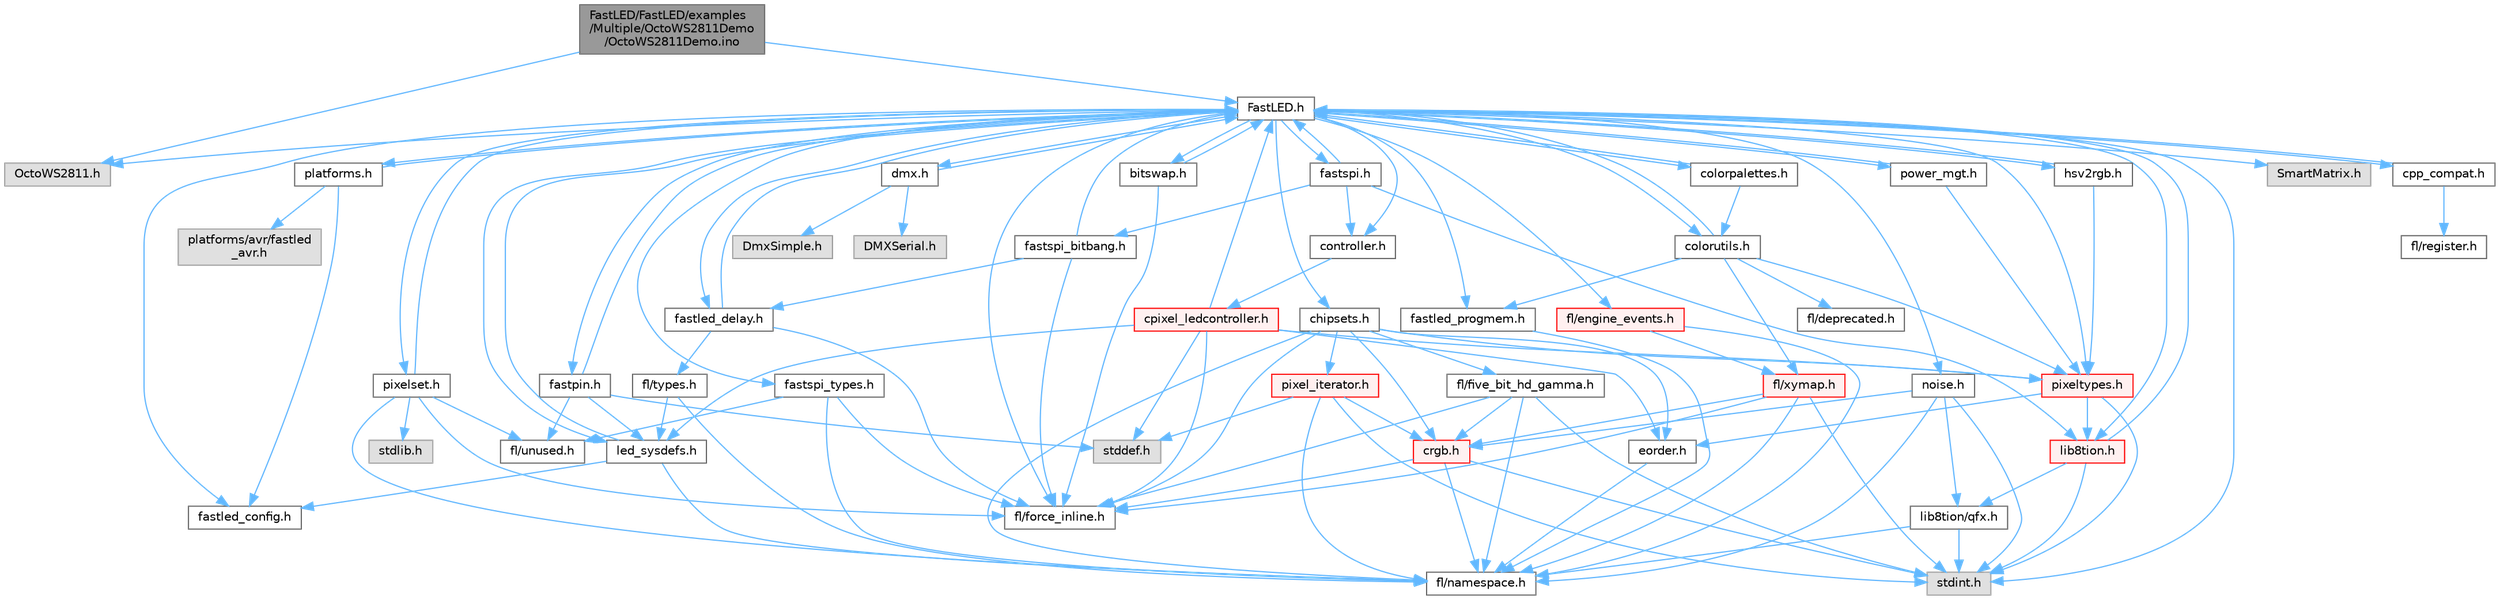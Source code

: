 digraph "FastLED/FastLED/examples/Multiple/OctoWS2811Demo/OctoWS2811Demo.ino"
{
 // LATEX_PDF_SIZE
  bgcolor="transparent";
  edge [fontname=Helvetica,fontsize=10,labelfontname=Helvetica,labelfontsize=10];
  node [fontname=Helvetica,fontsize=10,shape=box,height=0.2,width=0.4];
  Node1 [id="Node000001",label="FastLED/FastLED/examples\l/Multiple/OctoWS2811Demo\l/OctoWS2811Demo.ino",height=0.2,width=0.4,color="gray40", fillcolor="grey60", style="filled", fontcolor="black",tooltip="Demonstrates how to use OctoWS2811 output."];
  Node1 -> Node2 [id="edge1_Node000001_Node000002",color="steelblue1",style="solid",tooltip=" "];
  Node2 [id="Node000002",label="OctoWS2811.h",height=0.2,width=0.4,color="grey60", fillcolor="#E0E0E0", style="filled",tooltip=" "];
  Node1 -> Node3 [id="edge2_Node000001_Node000003",color="steelblue1",style="solid",tooltip=" "];
  Node3 [id="Node000003",label="FastLED.h",height=0.2,width=0.4,color="grey40", fillcolor="white", style="filled",URL="$db/d97/_fast_l_e_d_8h.html",tooltip="central include file for FastLED, defines the CFastLED class/object"];
  Node3 -> Node4 [id="edge3_Node000003_Node000004",color="steelblue1",style="solid",tooltip=" "];
  Node4 [id="Node000004",label="stdint.h",height=0.2,width=0.4,color="grey60", fillcolor="#E0E0E0", style="filled",tooltip=" "];
  Node3 -> Node5 [id="edge4_Node000003_Node000005",color="steelblue1",style="solid",tooltip=" "];
  Node5 [id="Node000005",label="SmartMatrix.h",height=0.2,width=0.4,color="grey60", fillcolor="#E0E0E0", style="filled",tooltip=" "];
  Node3 -> Node2 [id="edge5_Node000003_Node000002",color="steelblue1",style="solid",tooltip=" "];
  Node3 -> Node6 [id="edge6_Node000003_Node000006",color="steelblue1",style="solid",tooltip=" "];
  Node6 [id="Node000006",label="fl/force_inline.h",height=0.2,width=0.4,color="grey40", fillcolor="white", style="filled",URL="$d8/d2d/fl_2force__inline_8h.html",tooltip=" "];
  Node3 -> Node7 [id="edge7_Node000003_Node000007",color="steelblue1",style="solid",tooltip=" "];
  Node7 [id="Node000007",label="cpp_compat.h",height=0.2,width=0.4,color="grey40", fillcolor="white", style="filled",URL="$d9/d13/cpp__compat_8h.html",tooltip="Compatibility functions based on C++ version."];
  Node7 -> Node3 [id="edge8_Node000007_Node000003",color="steelblue1",style="solid",tooltip=" "];
  Node7 -> Node8 [id="edge9_Node000007_Node000008",color="steelblue1",style="solid",tooltip=" "];
  Node8 [id="Node000008",label="fl/register.h",height=0.2,width=0.4,color="grey40", fillcolor="white", style="filled",URL="$d8/dc1/fl_2register_8h.html",tooltip=" "];
  Node3 -> Node9 [id="edge10_Node000003_Node000009",color="steelblue1",style="solid",tooltip=" "];
  Node9 [id="Node000009",label="fastled_config.h",height=0.2,width=0.4,color="grey40", fillcolor="white", style="filled",URL="$d5/d11/fastled__config_8h.html",tooltip="Contains definitions that can be used to configure FastLED at compile time."];
  Node3 -> Node10 [id="edge11_Node000003_Node000010",color="steelblue1",style="solid",tooltip=" "];
  Node10 [id="Node000010",label="led_sysdefs.h",height=0.2,width=0.4,color="grey40", fillcolor="white", style="filled",URL="$d9/d3e/led__sysdefs_8h.html",tooltip="Determines which platform system definitions to include."];
  Node10 -> Node3 [id="edge12_Node000010_Node000003",color="steelblue1",style="solid",tooltip=" "];
  Node10 -> Node9 [id="edge13_Node000010_Node000009",color="steelblue1",style="solid",tooltip=" "];
  Node10 -> Node11 [id="edge14_Node000010_Node000011",color="steelblue1",style="solid",tooltip=" "];
  Node11 [id="Node000011",label="fl/namespace.h",height=0.2,width=0.4,color="grey40", fillcolor="white", style="filled",URL="$df/d2a/namespace_8h.html",tooltip="Implements the FastLED namespace macros."];
  Node3 -> Node12 [id="edge15_Node000003_Node000012",color="steelblue1",style="solid",tooltip=" "];
  Node12 [id="Node000012",label="fastled_delay.h",height=0.2,width=0.4,color="grey40", fillcolor="white", style="filled",URL="$d0/da8/fastled__delay_8h.html",tooltip="Utility functions and classes for managing delay cycles."];
  Node12 -> Node3 [id="edge16_Node000012_Node000003",color="steelblue1",style="solid",tooltip=" "];
  Node12 -> Node13 [id="edge17_Node000012_Node000013",color="steelblue1",style="solid",tooltip=" "];
  Node13 [id="Node000013",label="fl/types.h",height=0.2,width=0.4,color="grey40", fillcolor="white", style="filled",URL="$d7/da1/fl_2types_8h.html",tooltip=" "];
  Node13 -> Node10 [id="edge18_Node000013_Node000010",color="steelblue1",style="solid",tooltip=" "];
  Node13 -> Node11 [id="edge19_Node000013_Node000011",color="steelblue1",style="solid",tooltip=" "];
  Node12 -> Node6 [id="edge20_Node000012_Node000006",color="steelblue1",style="solid",tooltip=" "];
  Node3 -> Node14 [id="edge21_Node000003_Node000014",color="steelblue1",style="solid",tooltip=" "];
  Node14 [id="Node000014",label="bitswap.h",height=0.2,width=0.4,color="grey40", fillcolor="white", style="filled",URL="$de/ded/bitswap_8h.html",tooltip="Functions for doing a rotation of bits/bytes used by parallel output."];
  Node14 -> Node3 [id="edge22_Node000014_Node000003",color="steelblue1",style="solid",tooltip=" "];
  Node14 -> Node6 [id="edge23_Node000014_Node000006",color="steelblue1",style="solid",tooltip=" "];
  Node3 -> Node15 [id="edge24_Node000003_Node000015",color="steelblue1",style="solid",tooltip=" "];
  Node15 [id="Node000015",label="controller.h",height=0.2,width=0.4,color="grey40", fillcolor="white", style="filled",URL="$d2/dd9/controller_8h.html",tooltip="deprecated: base definitions used by led controllers for writing out led data"];
  Node15 -> Node16 [id="edge25_Node000015_Node000016",color="steelblue1",style="solid",tooltip=" "];
  Node16 [id="Node000016",label="cpixel_ledcontroller.h",height=0.2,width=0.4,color="red", fillcolor="#FFF0F0", style="filled",URL="$d9/d57/cpixel__ledcontroller_8h.html",tooltip="defines the templated version of the CLEDController class"];
  Node16 -> Node17 [id="edge26_Node000016_Node000017",color="steelblue1",style="solid",tooltip=" "];
  Node17 [id="Node000017",label="stddef.h",height=0.2,width=0.4,color="grey60", fillcolor="#E0E0E0", style="filled",tooltip=" "];
  Node16 -> Node3 [id="edge27_Node000016_Node000003",color="steelblue1",style="solid",tooltip=" "];
  Node16 -> Node10 [id="edge28_Node000016_Node000010",color="steelblue1",style="solid",tooltip=" "];
  Node16 -> Node18 [id="edge29_Node000016_Node000018",color="steelblue1",style="solid",tooltip=" "];
  Node18 [id="Node000018",label="pixeltypes.h",height=0.2,width=0.4,color="red", fillcolor="#FFF0F0", style="filled",URL="$d2/dba/pixeltypes_8h.html",tooltip="Includes defintions for RGB and HSV pixels."];
  Node18 -> Node4 [id="edge30_Node000018_Node000004",color="steelblue1",style="solid",tooltip=" "];
  Node18 -> Node19 [id="edge31_Node000018_Node000019",color="steelblue1",style="solid",tooltip=" "];
  Node19 [id="Node000019",label="lib8tion.h",height=0.2,width=0.4,color="red", fillcolor="#FFF0F0", style="filled",URL="$df/da5/lib8tion_8h.html",tooltip="Fast, efficient 8-bit math functions specifically designed for high-performance LED programming."];
  Node19 -> Node3 [id="edge32_Node000019_Node000003",color="steelblue1",style="solid",tooltip=" "];
  Node19 -> Node4 [id="edge33_Node000019_Node000004",color="steelblue1",style="solid",tooltip=" "];
  Node19 -> Node22 [id="edge34_Node000019_Node000022",color="steelblue1",style="solid",tooltip=" "];
  Node22 [id="Node000022",label="lib8tion/qfx.h",height=0.2,width=0.4,color="grey40", fillcolor="white", style="filled",URL="$d2/d19/qfx_8h.html",tooltip=" "];
  Node22 -> Node4 [id="edge35_Node000022_Node000004",color="steelblue1",style="solid",tooltip=" "];
  Node22 -> Node11 [id="edge36_Node000022_Node000011",color="steelblue1",style="solid",tooltip=" "];
  Node18 -> Node33 [id="edge37_Node000018_Node000033",color="steelblue1",style="solid",tooltip=" "];
  Node33 [id="Node000033",label="eorder.h",height=0.2,width=0.4,color="grey40", fillcolor="white", style="filled",URL="$db/d07/eorder_8h.html",tooltip="Defines color channel ordering enumerations."];
  Node33 -> Node11 [id="edge38_Node000033_Node000011",color="steelblue1",style="solid",tooltip=" "];
  Node16 -> Node33 [id="edge39_Node000016_Node000033",color="steelblue1",style="solid",tooltip=" "];
  Node16 -> Node6 [id="edge40_Node000016_Node000006",color="steelblue1",style="solid",tooltip=" "];
  Node3 -> Node63 [id="edge41_Node000003_Node000063",color="steelblue1",style="solid",tooltip=" "];
  Node63 [id="Node000063",label="fastpin.h",height=0.2,width=0.4,color="grey40", fillcolor="white", style="filled",URL="$db/d65/fastpin_8h.html",tooltip="Class base definitions for defining fast pin access."];
  Node63 -> Node3 [id="edge42_Node000063_Node000003",color="steelblue1",style="solid",tooltip=" "];
  Node63 -> Node10 [id="edge43_Node000063_Node000010",color="steelblue1",style="solid",tooltip=" "];
  Node63 -> Node17 [id="edge44_Node000063_Node000017",color="steelblue1",style="solid",tooltip=" "];
  Node63 -> Node48 [id="edge45_Node000063_Node000048",color="steelblue1",style="solid",tooltip=" "];
  Node48 [id="Node000048",label="fl/unused.h",height=0.2,width=0.4,color="grey40", fillcolor="white", style="filled",URL="$d8/d4b/unused_8h.html",tooltip=" "];
  Node3 -> Node64 [id="edge46_Node000003_Node000064",color="steelblue1",style="solid",tooltip=" "];
  Node64 [id="Node000064",label="fastspi_types.h",height=0.2,width=0.4,color="grey40", fillcolor="white", style="filled",URL="$d2/ddb/fastspi__types_8h.html",tooltip="Data types and constants used by SPI interfaces."];
  Node64 -> Node6 [id="edge47_Node000064_Node000006",color="steelblue1",style="solid",tooltip=" "];
  Node64 -> Node11 [id="edge48_Node000064_Node000011",color="steelblue1",style="solid",tooltip=" "];
  Node64 -> Node48 [id="edge49_Node000064_Node000048",color="steelblue1",style="solid",tooltip=" "];
  Node3 -> Node65 [id="edge50_Node000003_Node000065",color="steelblue1",style="solid",tooltip=" "];
  Node65 [id="Node000065",label="dmx.h",height=0.2,width=0.4,color="grey40", fillcolor="white", style="filled",URL="$d3/de1/dmx_8h.html",tooltip="Defines the DMX512-based LED controllers."];
  Node65 -> Node3 [id="edge51_Node000065_Node000003",color="steelblue1",style="solid",tooltip=" "];
  Node65 -> Node66 [id="edge52_Node000065_Node000066",color="steelblue1",style="solid",tooltip=" "];
  Node66 [id="Node000066",label="DmxSimple.h",height=0.2,width=0.4,color="grey60", fillcolor="#E0E0E0", style="filled",tooltip=" "];
  Node65 -> Node67 [id="edge53_Node000065_Node000067",color="steelblue1",style="solid",tooltip=" "];
  Node67 [id="Node000067",label="DMXSerial.h",height=0.2,width=0.4,color="grey60", fillcolor="#E0E0E0", style="filled",tooltip=" "];
  Node3 -> Node68 [id="edge54_Node000003_Node000068",color="steelblue1",style="solid",tooltip=" "];
  Node68 [id="Node000068",label="platforms.h",height=0.2,width=0.4,color="grey40", fillcolor="white", style="filled",URL="$da/dc9/platforms_8h.html",tooltip="Determines which platforms headers to include."];
  Node68 -> Node3 [id="edge55_Node000068_Node000003",color="steelblue1",style="solid",tooltip=" "];
  Node68 -> Node9 [id="edge56_Node000068_Node000009",color="steelblue1",style="solid",tooltip=" "];
  Node68 -> Node69 [id="edge57_Node000068_Node000069",color="steelblue1",style="solid",tooltip=" "];
  Node69 [id="Node000069",label="platforms/avr/fastled\l_avr.h",height=0.2,width=0.4,color="grey60", fillcolor="#E0E0E0", style="filled",tooltip=" "];
  Node3 -> Node70 [id="edge58_Node000003_Node000070",color="steelblue1",style="solid",tooltip=" "];
  Node70 [id="Node000070",label="fastled_progmem.h",height=0.2,width=0.4,color="grey40", fillcolor="white", style="filled",URL="$df/dab/fastled__progmem_8h.html",tooltip="Wrapper definitions to allow seamless use of PROGMEM in environments that have it."];
  Node70 -> Node11 [id="edge59_Node000070_Node000011",color="steelblue1",style="solid",tooltip=" "];
  Node3 -> Node19 [id="edge60_Node000003_Node000019",color="steelblue1",style="solid",tooltip=" "];
  Node3 -> Node18 [id="edge61_Node000003_Node000018",color="steelblue1",style="solid",tooltip=" "];
  Node3 -> Node71 [id="edge62_Node000003_Node000071",color="steelblue1",style="solid",tooltip=" "];
  Node71 [id="Node000071",label="hsv2rgb.h",height=0.2,width=0.4,color="grey40", fillcolor="white", style="filled",URL="$de/d9a/hsv2rgb_8h.html",tooltip="Functions to convert from the HSV colorspace to the RGB colorspace."];
  Node71 -> Node3 [id="edge63_Node000071_Node000003",color="steelblue1",style="solid",tooltip=" "];
  Node71 -> Node18 [id="edge64_Node000071_Node000018",color="steelblue1",style="solid",tooltip=" "];
  Node3 -> Node72 [id="edge65_Node000003_Node000072",color="steelblue1",style="solid",tooltip=" "];
  Node72 [id="Node000072",label="colorutils.h",height=0.2,width=0.4,color="grey40", fillcolor="white", style="filled",URL="$d1/dfb/colorutils_8h.html",tooltip="Utility functions for color fill, palettes, blending, and more."];
  Node72 -> Node3 [id="edge66_Node000072_Node000003",color="steelblue1",style="solid",tooltip=" "];
  Node72 -> Node18 [id="edge67_Node000072_Node000018",color="steelblue1",style="solid",tooltip=" "];
  Node72 -> Node70 [id="edge68_Node000072_Node000070",color="steelblue1",style="solid",tooltip=" "];
  Node72 -> Node51 [id="edge69_Node000072_Node000051",color="steelblue1",style="solid",tooltip=" "];
  Node51 [id="Node000051",label="fl/xymap.h",height=0.2,width=0.4,color="red", fillcolor="#FFF0F0", style="filled",URL="$d6/dc9/fl_2xymap_8h.html",tooltip=" "];
  Node51 -> Node4 [id="edge70_Node000051_Node000004",color="steelblue1",style="solid",tooltip=" "];
  Node51 -> Node26 [id="edge71_Node000051_Node000026",color="steelblue1",style="solid",tooltip=" "];
  Node26 [id="Node000026",label="crgb.h",height=0.2,width=0.4,color="red", fillcolor="#FFF0F0", style="filled",URL="$db/dd1/crgb_8h.html",tooltip="Defines the red, green, and blue (RGB) pixel struct."];
  Node26 -> Node4 [id="edge72_Node000026_Node000004",color="steelblue1",style="solid",tooltip=" "];
  Node26 -> Node11 [id="edge73_Node000026_Node000011",color="steelblue1",style="solid",tooltip=" "];
  Node26 -> Node6 [id="edge74_Node000026_Node000006",color="steelblue1",style="solid",tooltip=" "];
  Node51 -> Node6 [id="edge75_Node000051_Node000006",color="steelblue1",style="solid",tooltip=" "];
  Node51 -> Node11 [id="edge76_Node000051_Node000011",color="steelblue1",style="solid",tooltip=" "];
  Node72 -> Node73 [id="edge77_Node000072_Node000073",color="steelblue1",style="solid",tooltip=" "];
  Node73 [id="Node000073",label="fl/deprecated.h",height=0.2,width=0.4,color="grey40", fillcolor="white", style="filled",URL="$d4/dce/deprecated_8h.html",tooltip=" "];
  Node3 -> Node74 [id="edge78_Node000003_Node000074",color="steelblue1",style="solid",tooltip=" "];
  Node74 [id="Node000074",label="pixelset.h",height=0.2,width=0.4,color="grey40", fillcolor="white", style="filled",URL="$d4/d46/pixelset_8h.html",tooltip="Declares classes for managing logical groups of LEDs."];
  Node74 -> Node3 [id="edge79_Node000074_Node000003",color="steelblue1",style="solid",tooltip=" "];
  Node74 -> Node6 [id="edge80_Node000074_Node000006",color="steelblue1",style="solid",tooltip=" "];
  Node74 -> Node48 [id="edge81_Node000074_Node000048",color="steelblue1",style="solid",tooltip=" "];
  Node74 -> Node75 [id="edge82_Node000074_Node000075",color="steelblue1",style="solid",tooltip=" "];
  Node75 [id="Node000075",label="stdlib.h",height=0.2,width=0.4,color="grey60", fillcolor="#E0E0E0", style="filled",tooltip=" "];
  Node74 -> Node11 [id="edge83_Node000074_Node000011",color="steelblue1",style="solid",tooltip=" "];
  Node3 -> Node76 [id="edge84_Node000003_Node000076",color="steelblue1",style="solid",tooltip=" "];
  Node76 [id="Node000076",label="colorpalettes.h",height=0.2,width=0.4,color="grey40", fillcolor="white", style="filled",URL="$dc/dcc/colorpalettes_8h.html",tooltip="Declarations for the predefined color palettes supplied by FastLED."];
  Node76 -> Node3 [id="edge85_Node000076_Node000003",color="steelblue1",style="solid",tooltip=" "];
  Node76 -> Node72 [id="edge86_Node000076_Node000072",color="steelblue1",style="solid",tooltip=" "];
  Node3 -> Node77 [id="edge87_Node000003_Node000077",color="steelblue1",style="solid",tooltip=" "];
  Node77 [id="Node000077",label="noise.h",height=0.2,width=0.4,color="grey40", fillcolor="white", style="filled",URL="$d1/d31/noise_8h.html",tooltip="Functions to generate and fill arrays with noise."];
  Node77 -> Node4 [id="edge88_Node000077_Node000004",color="steelblue1",style="solid",tooltip=" "];
  Node77 -> Node26 [id="edge89_Node000077_Node000026",color="steelblue1",style="solid",tooltip=" "];
  Node77 -> Node11 [id="edge90_Node000077_Node000011",color="steelblue1",style="solid",tooltip=" "];
  Node77 -> Node22 [id="edge91_Node000077_Node000022",color="steelblue1",style="solid",tooltip=" "];
  Node3 -> Node78 [id="edge92_Node000003_Node000078",color="steelblue1",style="solid",tooltip=" "];
  Node78 [id="Node000078",label="power_mgt.h",height=0.2,width=0.4,color="grey40", fillcolor="white", style="filled",URL="$dc/d5b/power__mgt_8h.html",tooltip="Functions to limit the power used by FastLED."];
  Node78 -> Node3 [id="edge93_Node000078_Node000003",color="steelblue1",style="solid",tooltip=" "];
  Node78 -> Node18 [id="edge94_Node000078_Node000018",color="steelblue1",style="solid",tooltip=" "];
  Node3 -> Node79 [id="edge95_Node000003_Node000079",color="steelblue1",style="solid",tooltip=" "];
  Node79 [id="Node000079",label="fastspi.h",height=0.2,width=0.4,color="grey40", fillcolor="white", style="filled",URL="$d6/ddc/fastspi_8h.html",tooltip="Serial peripheral interface (SPI) definitions per platform."];
  Node79 -> Node3 [id="edge96_Node000079_Node000003",color="steelblue1",style="solid",tooltip=" "];
  Node79 -> Node15 [id="edge97_Node000079_Node000015",color="steelblue1",style="solid",tooltip=" "];
  Node79 -> Node19 [id="edge98_Node000079_Node000019",color="steelblue1",style="solid",tooltip=" "];
  Node79 -> Node80 [id="edge99_Node000079_Node000080",color="steelblue1",style="solid",tooltip=" "];
  Node80 [id="Node000080",label="fastspi_bitbang.h",height=0.2,width=0.4,color="grey40", fillcolor="white", style="filled",URL="$d9/d8d/fastspi__bitbang_8h.html",tooltip="Software SPI (aka bit-banging) support."];
  Node80 -> Node3 [id="edge100_Node000080_Node000003",color="steelblue1",style="solid",tooltip=" "];
  Node80 -> Node12 [id="edge101_Node000080_Node000012",color="steelblue1",style="solid",tooltip=" "];
  Node80 -> Node6 [id="edge102_Node000080_Node000006",color="steelblue1",style="solid",tooltip=" "];
  Node3 -> Node81 [id="edge103_Node000003_Node000081",color="steelblue1",style="solid",tooltip=" "];
  Node81 [id="Node000081",label="chipsets.h",height=0.2,width=0.4,color="grey40", fillcolor="white", style="filled",URL="$db/d66/chipsets_8h.html",tooltip="Contains the bulk of the definitions for the various LED chipsets supported."];
  Node81 -> Node18 [id="edge104_Node000081_Node000018",color="steelblue1",style="solid",tooltip=" "];
  Node81 -> Node44 [id="edge105_Node000081_Node000044",color="steelblue1",style="solid",tooltip=" "];
  Node44 [id="Node000044",label="fl/five_bit_hd_gamma.h",height=0.2,width=0.4,color="grey40", fillcolor="white", style="filled",URL="$dc/d44/five__bit__hd__gamma_8h.html",tooltip="Declares functions for five-bit gamma correction."];
  Node44 -> Node4 [id="edge106_Node000044_Node000004",color="steelblue1",style="solid",tooltip=" "];
  Node44 -> Node11 [id="edge107_Node000044_Node000011",color="steelblue1",style="solid",tooltip=" "];
  Node44 -> Node6 [id="edge108_Node000044_Node000006",color="steelblue1",style="solid",tooltip=" "];
  Node44 -> Node26 [id="edge109_Node000044_Node000026",color="steelblue1",style="solid",tooltip=" "];
  Node81 -> Node6 [id="edge110_Node000081_Node000006",color="steelblue1",style="solid",tooltip=" "];
  Node81 -> Node46 [id="edge111_Node000081_Node000046",color="steelblue1",style="solid",tooltip=" "];
  Node46 [id="Node000046",label="pixel_iterator.h",height=0.2,width=0.4,color="red", fillcolor="#FFF0F0", style="filled",URL="$d8/d6c/pixel__iterator_8h.html",tooltip="Non-templated low level pixel data writing class."];
  Node46 -> Node17 [id="edge112_Node000046_Node000017",color="steelblue1",style="solid",tooltip=" "];
  Node46 -> Node4 [id="edge113_Node000046_Node000004",color="steelblue1",style="solid",tooltip=" "];
  Node46 -> Node11 [id="edge114_Node000046_Node000011",color="steelblue1",style="solid",tooltip=" "];
  Node46 -> Node26 [id="edge115_Node000046_Node000026",color="steelblue1",style="solid",tooltip=" "];
  Node81 -> Node26 [id="edge116_Node000081_Node000026",color="steelblue1",style="solid",tooltip=" "];
  Node81 -> Node33 [id="edge117_Node000081_Node000033",color="steelblue1",style="solid",tooltip=" "];
  Node81 -> Node11 [id="edge118_Node000081_Node000011",color="steelblue1",style="solid",tooltip=" "];
  Node3 -> Node49 [id="edge119_Node000003_Node000049",color="steelblue1",style="solid",tooltip=" "];
  Node49 [id="Node000049",label="fl/engine_events.h",height=0.2,width=0.4,color="red", fillcolor="#FFF0F0", style="filled",URL="$dc/dd9/fl_2engine__events_8h.html",tooltip=" "];
  Node49 -> Node51 [id="edge120_Node000049_Node000051",color="steelblue1",style="solid",tooltip=" "];
  Node49 -> Node11 [id="edge121_Node000049_Node000011",color="steelblue1",style="solid",tooltip=" "];
}
